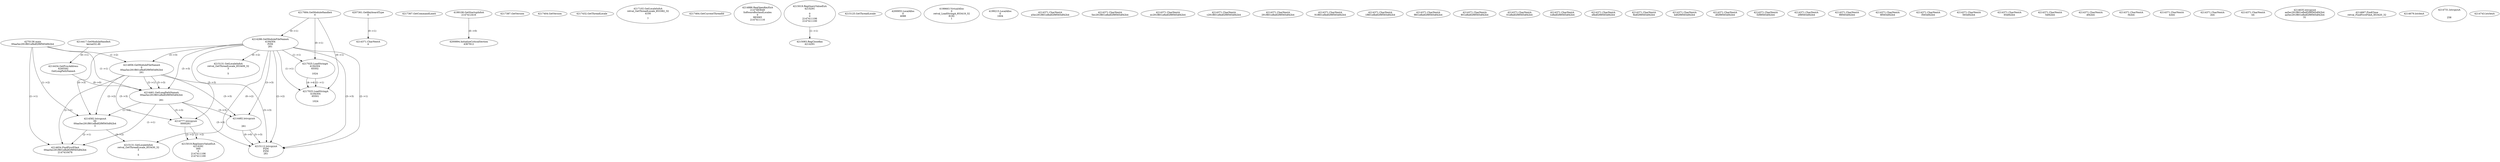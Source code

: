 // Global SCDG with merge call
digraph {
	0 [label="4270136.main
00aa5ec291f801efbdf2f9f565df42b4"]
	1 [label="4217684.GetModuleHandleA
0"]
	2 [label="4207361.GetKeyboardType
0"]
	3 [label="4217367.GetCommandLineA
"]
	4 [label="4199106.GetStartupInfoA
2147412416"]
	5 [label="4217387.GetVersion
"]
	6 [label="4217404.GetVersion
"]
	7 [label="4217432.GetThreadLocale
"]
	8 [label="4217102.GetLocaleInfoA
retval_GetThreadLocale_853382_32
4100

7"]
	9 [label="4217464.GetCurrentThreadId
"]
	10 [label="4214286.GetModuleFileNameA
4194304
PZM
261"]
	1 -> 10 [label="(0-->1)"]
	11 [label="4214856.GetModuleFileNameA
0
00aa5ec291f801efbdf2f9f565df42b4
261"]
	0 -> 11 [label="(1-->2)"]
	10 -> 11 [label="(3-->3)"]
	12 [label="4214886.RegOpenKeyExA
2147483649
Software\Borland\Locales
0
983065
2147411116"]
	13 [label="4214417.GetModuleHandleA
kernel32.dll"]
	14 [label="4214434.GetProcAddress
6295592
GetLongPathNameA"]
	13 -> 14 [label="(0-->1)"]
	15 [label="4214461.GetLongPathNameA
00aa5ec291f801efbdf2f9f565df42b4

261"]
	0 -> 15 [label="(1-->1)"]
	11 -> 15 [label="(2-->1)"]
	10 -> 15 [label="(3-->3)"]
	11 -> 15 [label="(3-->3)"]
	14 -> 15 [label="(0-->0)"]
	16 [label="4214482.lstrcpynA


261"]
	10 -> 16 [label="(3-->3)"]
	11 -> 16 [label="(3-->3)"]
	15 -> 16 [label="(3-->3)"]
	17 [label="4215019.RegQueryValueExA
4214291

0
0
2147411106
2147411100"]
	18 [label="4215083.RegCloseKey
4214291"]
	17 -> 18 [label="(1-->1)"]
	19 [label="4215112.lstrcpynA
PZM
PZM
261"]
	10 -> 19 [label="(2-->1)"]
	10 -> 19 [label="(2-->2)"]
	10 -> 19 [label="(3-->3)"]
	11 -> 19 [label="(3-->3)"]
	15 -> 19 [label="(3-->3)"]
	16 -> 19 [label="(3-->3)"]
	16 -> 19 [label="(0-->0)"]
	20 [label="4215125.GetThreadLocale
"]
	21 [label="4215131.GetLocaleInfoA
retval_GetThreadLocale_853409_32
3

5"]
	10 -> 21 [label="(0-->2)"]
	22 [label="4217025.LoadStringA
4194304
65502

1024"]
	1 -> 22 [label="(0-->1)"]
	10 -> 22 [label="(1-->1)"]
	23 [label="4217025.LoadStringA
4194304
65501

1024"]
	1 -> 23 [label="(0-->1)"]
	10 -> 23 [label="(1-->1)"]
	22 -> 23 [label="(1-->1)"]
	22 -> 23 [label="(4-->4)"]
	24 [label="4200894.InitializeCriticalSection
4367812"]
	4 -> 24 [label="(0-->0)"]
	25 [label="4200955.LocalAlloc
0
4088"]
	26 [label="4199663.VirtualAlloc
0
retval_LoadStringA_853419_32
8192
1"]
	27 [label="4199215.LocalAlloc
0
1604"]
	28 [label="4214582.lstrcpynA
00
00aa5ec291f801efbdf2f9f565df42b4
3"]
	0 -> 28 [label="(1-->2)"]
	11 -> 28 [label="(2-->2)"]
	15 -> 28 [label="(1-->2)"]
	10 -> 28 [label="(0-->3)"]
	29 [label="4214371.CharNextA
a5ec291f801efbdf2f9f565df42b4"]
	30 [label="4214371.CharNextA
5ec291f801efbdf2f9f565df42b4"]
	31 [label="4214371.CharNextA
ec291f801efbdf2f9f565df42b4"]
	32 [label="4214371.CharNextA
c291f801efbdf2f9f565df42b4"]
	33 [label="4214371.CharNextA
291f801efbdf2f9f565df42b4"]
	34 [label="4214371.CharNextA
91f801efbdf2f9f565df42b4"]
	35 [label="4214371.CharNextA
1f801efbdf2f9f565df42b4"]
	36 [label="4214371.CharNextA
f801efbdf2f9f565df42b4"]
	37 [label="4214371.CharNextA
801efbdf2f9f565df42b4"]
	38 [label="4214371.CharNextA
01efbdf2f9f565df42b4"]
	39 [label="4214371.CharNextA
1efbdf2f9f565df42b4"]
	40 [label="4214371.CharNextA
efbdf2f9f565df42b4"]
	41 [label="4214371.CharNextA
fbdf2f9f565df42b4"]
	42 [label="4214371.CharNextA
bdf2f9f565df42b4"]
	43 [label="4214371.CharNextA
df2f9f565df42b4"]
	44 [label="4214371.CharNextA
f2f9f565df42b4"]
	45 [label="4214371.CharNextA
2f9f565df42b4"]
	46 [label="4214371.CharNextA
f9f565df42b4"]
	47 [label="4214371.CharNextA
9f565df42b4"]
	48 [label="4214371.CharNextA
f565df42b4"]
	49 [label="4214371.CharNextA
565df42b4"]
	50 [label="4214371.CharNextA
65df42b4"]
	51 [label="4214371.CharNextA
5df42b4"]
	52 [label="4214371.CharNextA
df42b4"]
	53 [label="4214371.CharNextA
f42b4"]
	54 [label="4214371.CharNextA
42b4"]
	55 [label="4214371.CharNextA
2b4"]
	56 [label="4214371.CharNextA
b4"]
	57 [label="4214371.CharNextA
4"]
	2 -> 57 [label="(0-->1)"]
	58 [label="4214635.lstrcpynA
aa5ec291f801efbdf2f9f565df42b4
aa5ec291f801efbdf2f9f565df42b4
31"]
	59 [label="4214654.FindFirstFileA
00aa5ec291f801efbdf2f9f565df42b4
2147410478"]
	0 -> 59 [label="(1-->1)"]
	11 -> 59 [label="(2-->1)"]
	15 -> 59 [label="(1-->1)"]
	28 -> 59 [label="(2-->1)"]
	60 [label="4214667.FindClose
retval_FindFirstFileA_853420_32"]
	61 [label="4214679.lstrlenA
"]
	62 [label="4214731.lstrcpynA


258"]
	63 [label="4214743.lstrlenA
"]
	64 [label="4214777.lstrcpynA
00\
00\
261"]
	10 -> 64 [label="(3-->3)"]
	11 -> 64 [label="(3-->3)"]
	15 -> 64 [label="(3-->3)"]
	65 [label="4215019.RegQueryValueExA
4214291
00\
0
0
2147411106
2147411100"]
	64 -> 65 [label="(1-->2)"]
	64 -> 65 [label="(2-->2)"]
	66 [label="4215131.GetLocaleInfoA
retval_GetThreadLocale_853430_32
3

5"]
	10 -> 66 [label="(0-->2)"]
	28 -> 66 [label="(3-->2)"]
}
